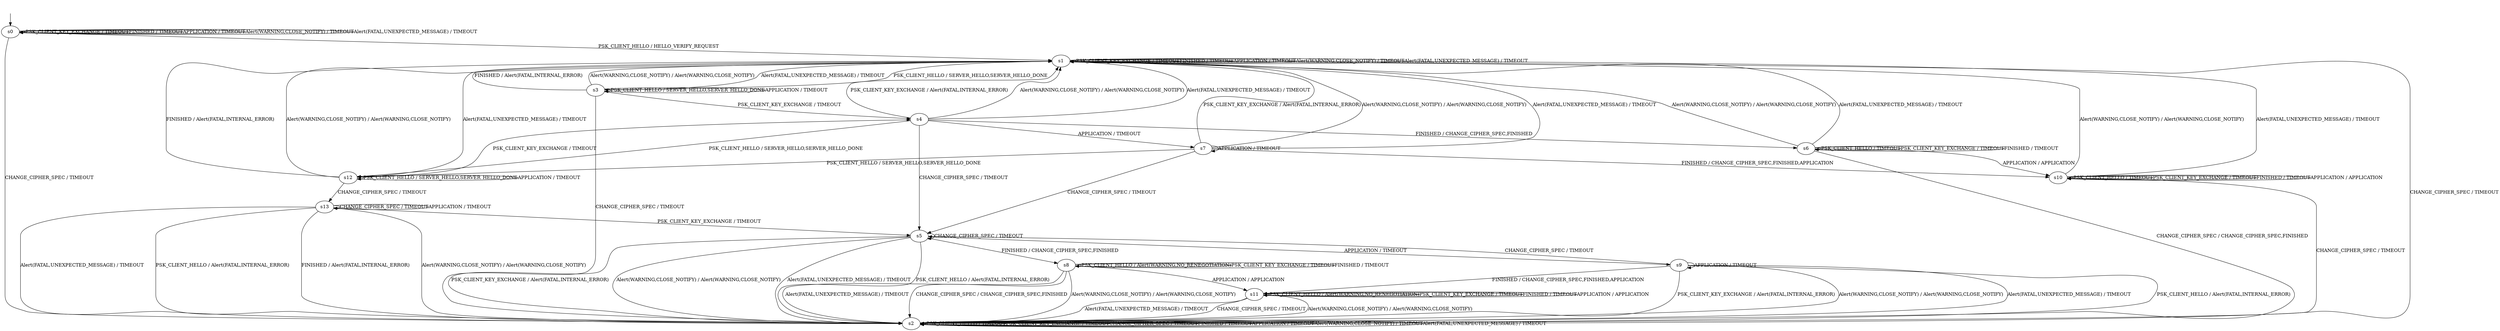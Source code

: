 digraph h1 {
s0 [label="s0"];
s1 [label="s1"];
s2 [label="s2"];
s3 [label="s3"];
s4 [label="s4"];
s5 [label="s5"];
s6 [label="s6"];
s7 [label="s7"];
s8 [label="s8"];
s9 [label="s9"];
s10 [label="s10"];
s11 [label="s11"];
s12 [label="s12"];
s13 [label="s13"];
s0 -> s1 [label="PSK_CLIENT_HELLO / HELLO_VERIFY_REQUEST"];
s0 -> s0 [label="PSK_CLIENT_KEY_EXCHANGE / TIMEOUT"];
s0 -> s2 [label="CHANGE_CIPHER_SPEC / TIMEOUT"];
s0 -> s0 [label="FINISHED / TIMEOUT"];
s0 -> s0 [label="APPLICATION / TIMEOUT"];
s0 -> s0 [label="Alert(WARNING,CLOSE_NOTIFY) / TIMEOUT"];
s0 -> s0 [label="Alert(FATAL,UNEXPECTED_MESSAGE) / TIMEOUT"];
s1 -> s3 [label="PSK_CLIENT_HELLO / SERVER_HELLO,SERVER_HELLO_DONE"];
s1 -> s1 [label="PSK_CLIENT_KEY_EXCHANGE / TIMEOUT"];
s1 -> s2 [label="CHANGE_CIPHER_SPEC / TIMEOUT"];
s1 -> s1 [label="FINISHED / TIMEOUT"];
s1 -> s1 [label="APPLICATION / TIMEOUT"];
s1 -> s1 [label="Alert(WARNING,CLOSE_NOTIFY) / TIMEOUT"];
s1 -> s1 [label="Alert(FATAL,UNEXPECTED_MESSAGE) / TIMEOUT"];
s2 -> s2 [label="PSK_CLIENT_HELLO / TIMEOUT"];
s2 -> s2 [label="PSK_CLIENT_KEY_EXCHANGE / TIMEOUT"];
s2 -> s2 [label="CHANGE_CIPHER_SPEC / TIMEOUT"];
s2 -> s2 [label="FINISHED / TIMEOUT"];
s2 -> s2 [label="APPLICATION / TIMEOUT"];
s2 -> s2 [label="Alert(WARNING,CLOSE_NOTIFY) / TIMEOUT"];
s2 -> s2 [label="Alert(FATAL,UNEXPECTED_MESSAGE) / TIMEOUT"];
s3 -> s3 [label="PSK_CLIENT_HELLO / SERVER_HELLO,SERVER_HELLO_DONE"];
s3 -> s4 [label="PSK_CLIENT_KEY_EXCHANGE / TIMEOUT"];
s3 -> s2 [label="CHANGE_CIPHER_SPEC / TIMEOUT"];
s3 -> s1 [label="FINISHED / Alert(FATAL,INTERNAL_ERROR)"];
s3 -> s3 [label="APPLICATION / TIMEOUT"];
s3 -> s1 [label="Alert(WARNING,CLOSE_NOTIFY) / Alert(WARNING,CLOSE_NOTIFY)"];
s3 -> s1 [label="Alert(FATAL,UNEXPECTED_MESSAGE) / TIMEOUT"];
s4 -> s12 [label="PSK_CLIENT_HELLO / SERVER_HELLO,SERVER_HELLO_DONE"];
s4 -> s1 [label="PSK_CLIENT_KEY_EXCHANGE / Alert(FATAL,INTERNAL_ERROR)"];
s4 -> s5 [label="CHANGE_CIPHER_SPEC / TIMEOUT"];
s4 -> s6 [label="FINISHED / CHANGE_CIPHER_SPEC,FINISHED"];
s4 -> s7 [label="APPLICATION / TIMEOUT"];
s4 -> s1 [label="Alert(WARNING,CLOSE_NOTIFY) / Alert(WARNING,CLOSE_NOTIFY)"];
s4 -> s1 [label="Alert(FATAL,UNEXPECTED_MESSAGE) / TIMEOUT"];
s5 -> s2 [label="PSK_CLIENT_HELLO / Alert(FATAL,INTERNAL_ERROR)"];
s5 -> s2 [label="PSK_CLIENT_KEY_EXCHANGE / Alert(FATAL,INTERNAL_ERROR)"];
s5 -> s5 [label="CHANGE_CIPHER_SPEC / TIMEOUT"];
s5 -> s8 [label="FINISHED / CHANGE_CIPHER_SPEC,FINISHED"];
s5 -> s9 [label="APPLICATION / TIMEOUT"];
s5 -> s2 [label="Alert(WARNING,CLOSE_NOTIFY) / Alert(WARNING,CLOSE_NOTIFY)"];
s5 -> s2 [label="Alert(FATAL,UNEXPECTED_MESSAGE) / TIMEOUT"];
s6 -> s6 [label="PSK_CLIENT_HELLO / TIMEOUT"];
s6 -> s6 [label="PSK_CLIENT_KEY_EXCHANGE / TIMEOUT"];
s6 -> s2 [label="CHANGE_CIPHER_SPEC / CHANGE_CIPHER_SPEC,FINISHED"];
s6 -> s6 [label="FINISHED / TIMEOUT"];
s6 -> s10 [label="APPLICATION / APPLICATION"];
s6 -> s1 [label="Alert(WARNING,CLOSE_NOTIFY) / Alert(WARNING,CLOSE_NOTIFY)"];
s6 -> s1 [label="Alert(FATAL,UNEXPECTED_MESSAGE) / TIMEOUT"];
s7 -> s12 [label="PSK_CLIENT_HELLO / SERVER_HELLO,SERVER_HELLO_DONE"];
s7 -> s1 [label="PSK_CLIENT_KEY_EXCHANGE / Alert(FATAL,INTERNAL_ERROR)"];
s7 -> s5 [label="CHANGE_CIPHER_SPEC / TIMEOUT"];
s7 -> s10 [label="FINISHED / CHANGE_CIPHER_SPEC,FINISHED,APPLICATION"];
s7 -> s7 [label="APPLICATION / TIMEOUT"];
s7 -> s1 [label="Alert(WARNING,CLOSE_NOTIFY) / Alert(WARNING,CLOSE_NOTIFY)"];
s7 -> s1 [label="Alert(FATAL,UNEXPECTED_MESSAGE) / TIMEOUT"];
s8 -> s8 [label="PSK_CLIENT_HELLO / Alert(WARNING,NO_RENEGOTIATION)"];
s8 -> s8 [label="PSK_CLIENT_KEY_EXCHANGE / TIMEOUT"];
s8 -> s2 [label="CHANGE_CIPHER_SPEC / CHANGE_CIPHER_SPEC,FINISHED"];
s8 -> s8 [label="FINISHED / TIMEOUT"];
s8 -> s11 [label="APPLICATION / APPLICATION"];
s8 -> s2 [label="Alert(WARNING,CLOSE_NOTIFY) / Alert(WARNING,CLOSE_NOTIFY)"];
s8 -> s2 [label="Alert(FATAL,UNEXPECTED_MESSAGE) / TIMEOUT"];
s9 -> s2 [label="PSK_CLIENT_HELLO / Alert(FATAL,INTERNAL_ERROR)"];
s9 -> s2 [label="PSK_CLIENT_KEY_EXCHANGE / Alert(FATAL,INTERNAL_ERROR)"];
s9 -> s5 [label="CHANGE_CIPHER_SPEC / TIMEOUT"];
s9 -> s11 [label="FINISHED / CHANGE_CIPHER_SPEC,FINISHED,APPLICATION"];
s9 -> s9 [label="APPLICATION / TIMEOUT"];
s9 -> s2 [label="Alert(WARNING,CLOSE_NOTIFY) / Alert(WARNING,CLOSE_NOTIFY)"];
s9 -> s2 [label="Alert(FATAL,UNEXPECTED_MESSAGE) / TIMEOUT"];
s10 -> s10 [label="PSK_CLIENT_HELLO / TIMEOUT"];
s10 -> s10 [label="PSK_CLIENT_KEY_EXCHANGE / TIMEOUT"];
s10 -> s2 [label="CHANGE_CIPHER_SPEC / TIMEOUT"];
s10 -> s10 [label="FINISHED / TIMEOUT"];
s10 -> s10 [label="APPLICATION / APPLICATION"];
s10 -> s1 [label="Alert(WARNING,CLOSE_NOTIFY) / Alert(WARNING,CLOSE_NOTIFY)"];
s10 -> s1 [label="Alert(FATAL,UNEXPECTED_MESSAGE) / TIMEOUT"];
s11 -> s11 [label="PSK_CLIENT_HELLO / Alert(WARNING,NO_RENEGOTIATION)"];
s11 -> s11 [label="PSK_CLIENT_KEY_EXCHANGE / TIMEOUT"];
s11 -> s2 [label="CHANGE_CIPHER_SPEC / TIMEOUT"];
s11 -> s11 [label="FINISHED / TIMEOUT"];
s11 -> s11 [label="APPLICATION / APPLICATION"];
s11 -> s2 [label="Alert(WARNING,CLOSE_NOTIFY) / Alert(WARNING,CLOSE_NOTIFY)"];
s11 -> s2 [label="Alert(FATAL,UNEXPECTED_MESSAGE) / TIMEOUT"];
s12 -> s12 [label="PSK_CLIENT_HELLO / SERVER_HELLO,SERVER_HELLO_DONE"];
s12 -> s4 [label="PSK_CLIENT_KEY_EXCHANGE / TIMEOUT"];
s12 -> s13 [label="CHANGE_CIPHER_SPEC / TIMEOUT"];
s12 -> s1 [label="FINISHED / Alert(FATAL,INTERNAL_ERROR)"];
s12 -> s12 [label="APPLICATION / TIMEOUT"];
s12 -> s1 [label="Alert(WARNING,CLOSE_NOTIFY) / Alert(WARNING,CLOSE_NOTIFY)"];
s12 -> s1 [label="Alert(FATAL,UNEXPECTED_MESSAGE) / TIMEOUT"];
s13 -> s2 [label="PSK_CLIENT_HELLO / Alert(FATAL,INTERNAL_ERROR)"];
s13 -> s5 [label="PSK_CLIENT_KEY_EXCHANGE / TIMEOUT"];
s13 -> s13 [label="CHANGE_CIPHER_SPEC / TIMEOUT"];
s13 -> s2 [label="FINISHED / Alert(FATAL,INTERNAL_ERROR)"];
s13 -> s13 [label="APPLICATION / TIMEOUT"];
s13 -> s2 [label="Alert(WARNING,CLOSE_NOTIFY) / Alert(WARNING,CLOSE_NOTIFY)"];
s13 -> s2 [label="Alert(FATAL,UNEXPECTED_MESSAGE) / TIMEOUT"];
__start0 [shape=none, label=""];
__start0 -> s0 [label=""];
}
